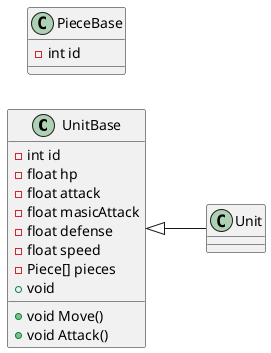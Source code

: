 @startuml ecommerce_class_diagram
left to right direction
class UnitBase {
  -int id
  -float hp
  -float attack
  -float masicAttack
  -float defense
  -float speed
  -Piece[] pieces 
  +void Move()
  +void Attack()
  +void 
}

class PieceBase {
  -int id
}

UnitBase <|-- Unit
@enduml
